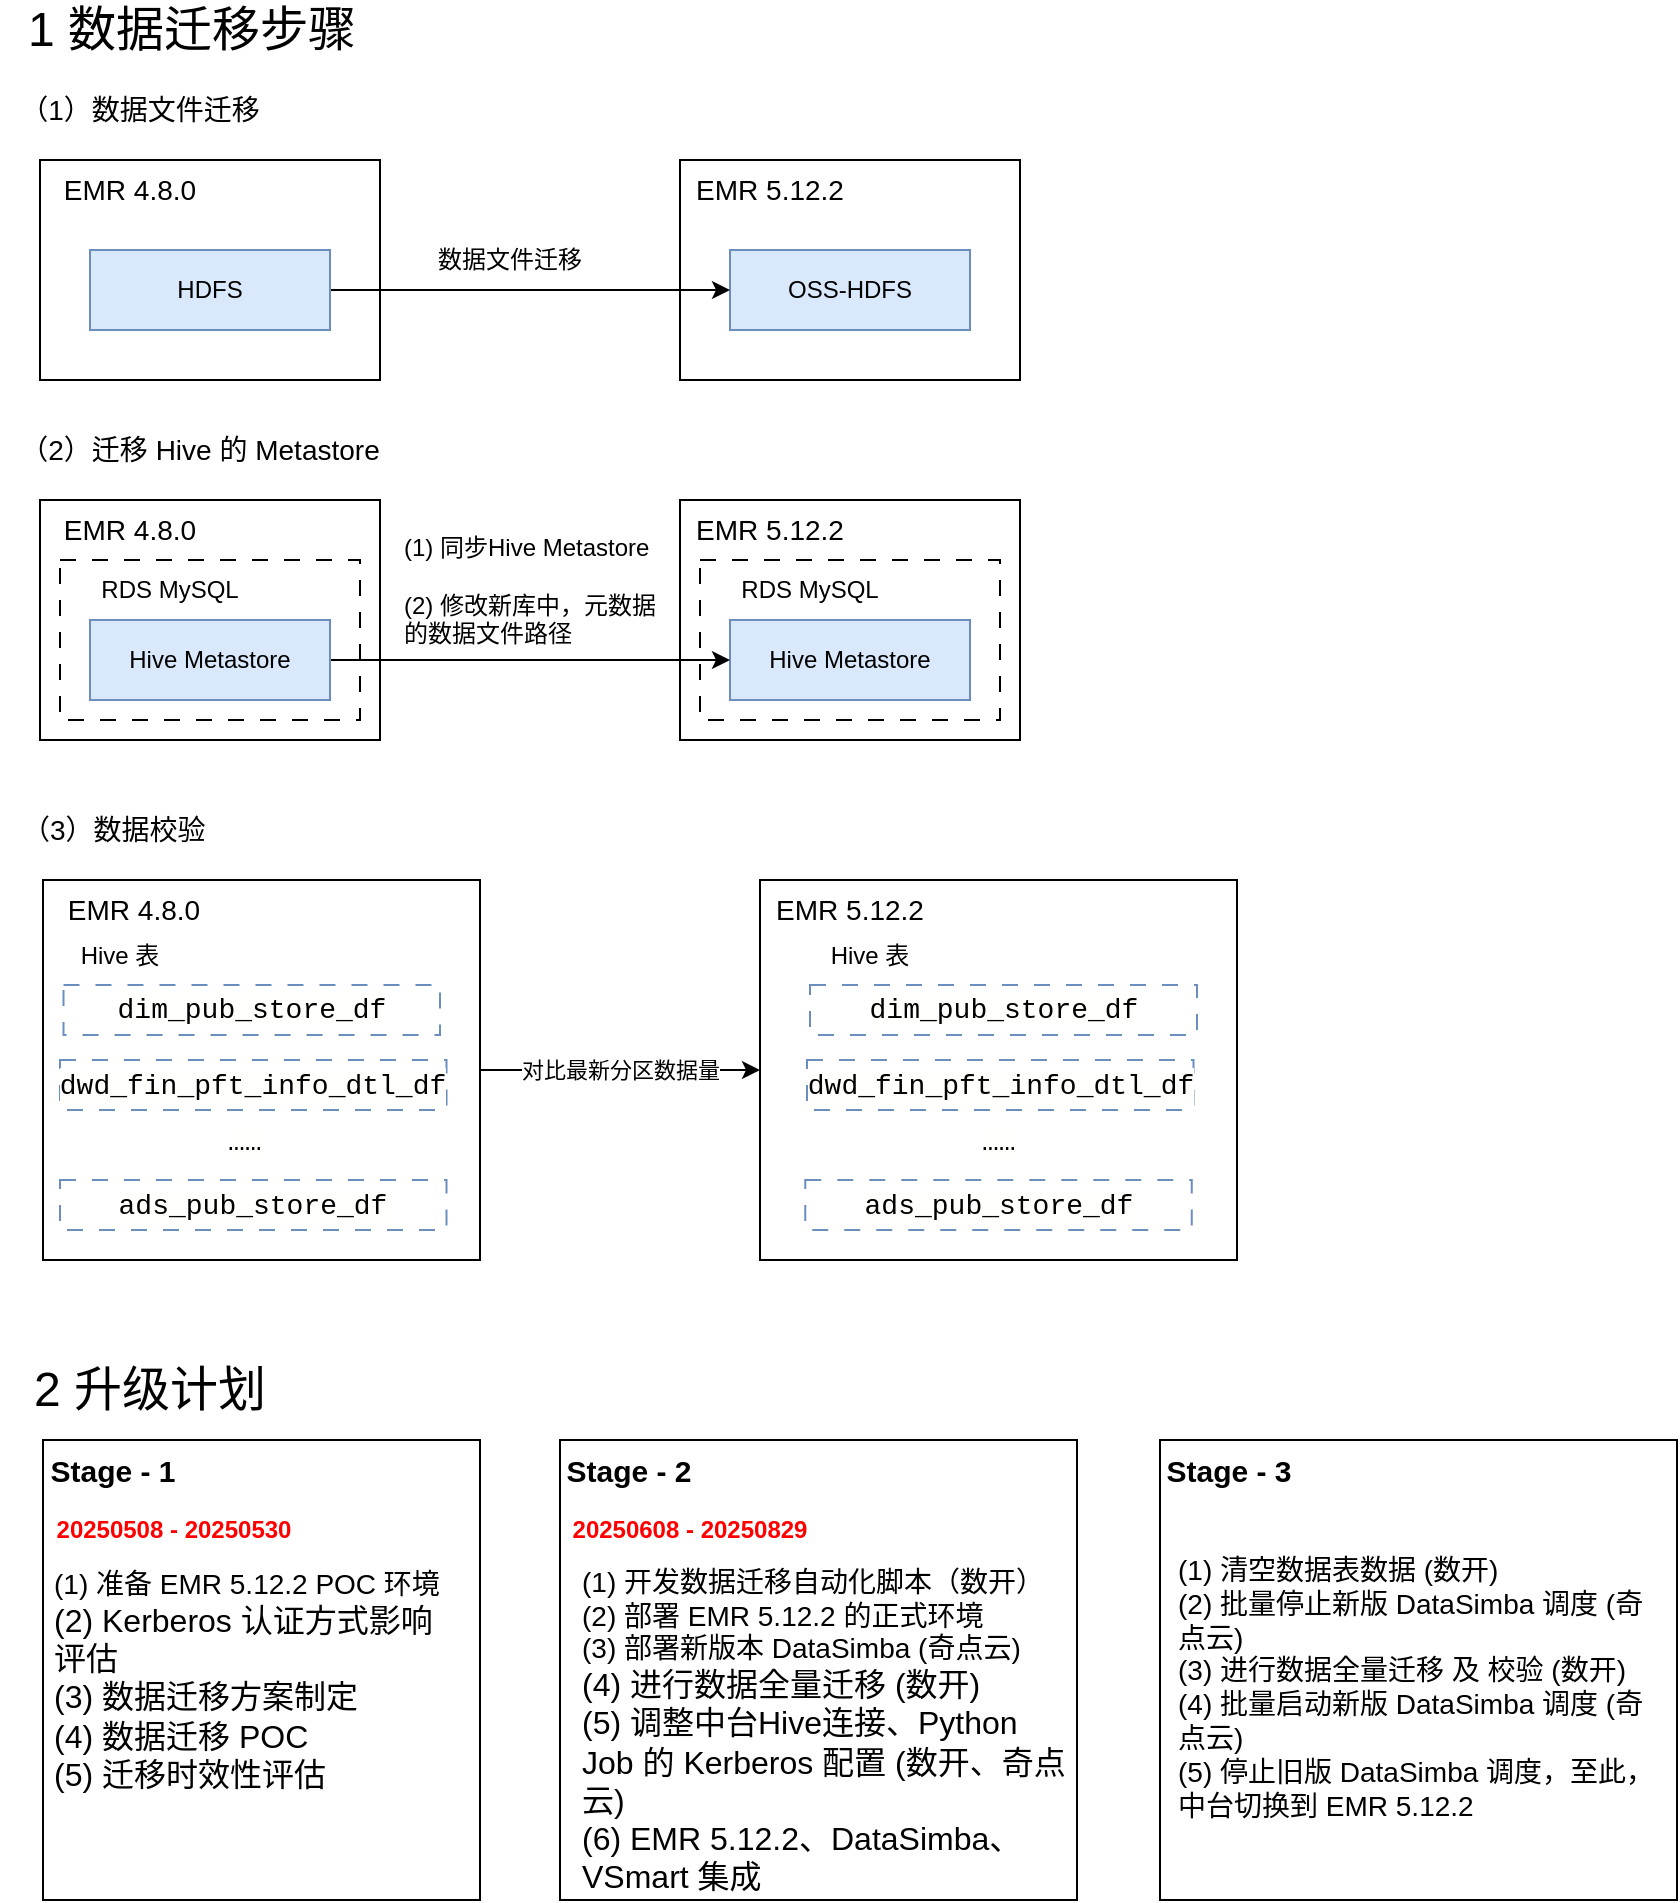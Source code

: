 <mxfile version="27.0.5">
  <diagram name="第 1 页" id="t28L84DK9KnocP4gWBqY">
    <mxGraphModel dx="983" dy="512" grid="1" gridSize="10" guides="1" tooltips="1" connect="1" arrows="1" fold="1" page="1" pageScale="1" pageWidth="827" pageHeight="1169" math="0" shadow="0">
      <root>
        <mxCell id="0" />
        <mxCell id="1" parent="0" />
        <mxCell id="rCgpgmv-2Kc-Fvn80EIz-1" value="&lt;font style=&quot;font-size: 24px;&quot;&gt;&lt;font style=&quot;&quot;&gt;1 数据&lt;/font&gt;迁移步骤&lt;/font&gt;" style="text;strokeColor=none;align=left;fillColor=none;html=1;verticalAlign=middle;whiteSpace=wrap;rounded=0;" vertex="1" parent="1">
          <mxGeometry x="31.63" y="20" width="178.37" height="30" as="geometry" />
        </mxCell>
        <mxCell id="rCgpgmv-2Kc-Fvn80EIz-2" value="" style="rounded=0;whiteSpace=wrap;html=1;" vertex="1" parent="1">
          <mxGeometry x="40" y="100" width="170" height="110" as="geometry" />
        </mxCell>
        <mxCell id="rCgpgmv-2Kc-Fvn80EIz-4" value="&lt;font style=&quot;font-size: 14px;&quot;&gt;（1）数据文件迁移&lt;/font&gt;" style="text;strokeColor=none;align=center;fillColor=none;html=1;verticalAlign=middle;whiteSpace=wrap;rounded=0;" vertex="1" parent="1">
          <mxGeometry x="20" y="60" width="140" height="30" as="geometry" />
        </mxCell>
        <mxCell id="rCgpgmv-2Kc-Fvn80EIz-5" value="" style="rounded=0;whiteSpace=wrap;html=1;" vertex="1" parent="1">
          <mxGeometry x="360" y="100" width="170" height="110" as="geometry" />
        </mxCell>
        <mxCell id="rCgpgmv-2Kc-Fvn80EIz-6" value="OSS-HDFS" style="rounded=0;whiteSpace=wrap;html=1;fillColor=#dae8fc;strokeColor=#6c8ebf;" vertex="1" parent="1">
          <mxGeometry x="385" y="145" width="120" height="40" as="geometry" />
        </mxCell>
        <mxCell id="rCgpgmv-2Kc-Fvn80EIz-8" style="edgeStyle=orthogonalEdgeStyle;rounded=0;orthogonalLoop=1;jettySize=auto;html=1;entryX=0;entryY=0.5;entryDx=0;entryDy=0;" edge="1" parent="1" source="rCgpgmv-2Kc-Fvn80EIz-7" target="rCgpgmv-2Kc-Fvn80EIz-6">
          <mxGeometry relative="1" as="geometry" />
        </mxCell>
        <mxCell id="rCgpgmv-2Kc-Fvn80EIz-7" value="HDFS" style="rounded=0;whiteSpace=wrap;html=1;fillColor=#dae8fc;strokeColor=#6c8ebf;" vertex="1" parent="1">
          <mxGeometry x="65" y="145" width="120" height="40" as="geometry" />
        </mxCell>
        <mxCell id="rCgpgmv-2Kc-Fvn80EIz-9" value="数据文件迁移" style="text;strokeColor=none;align=center;fillColor=none;html=1;verticalAlign=middle;whiteSpace=wrap;rounded=0;" vertex="1" parent="1">
          <mxGeometry x="230" y="135" width="90" height="30" as="geometry" />
        </mxCell>
        <mxCell id="rCgpgmv-2Kc-Fvn80EIz-10" value="&lt;span style=&quot;font-size: 14px;&quot;&gt;EMR 4.8.0&lt;/span&gt;" style="text;strokeColor=none;align=center;fillColor=none;html=1;verticalAlign=middle;whiteSpace=wrap;rounded=0;" vertex="1" parent="1">
          <mxGeometry x="40" y="100" width="90" height="30" as="geometry" />
        </mxCell>
        <mxCell id="rCgpgmv-2Kc-Fvn80EIz-11" value="&lt;span style=&quot;font-size: 14px;&quot;&gt;EMR 5.12.2&lt;/span&gt;" style="text;strokeColor=none;align=center;fillColor=none;html=1;verticalAlign=middle;whiteSpace=wrap;rounded=0;" vertex="1" parent="1">
          <mxGeometry x="360" y="100" width="90" height="30" as="geometry" />
        </mxCell>
        <mxCell id="rCgpgmv-2Kc-Fvn80EIz-12" value="&lt;font style=&quot;font-size: 14px;&quot;&gt;（2）迁移 Hive 的 Metastore&lt;/font&gt;" style="text;strokeColor=none;align=center;fillColor=none;html=1;verticalAlign=middle;whiteSpace=wrap;rounded=0;" vertex="1" parent="1">
          <mxGeometry x="20" y="230" width="200" height="30" as="geometry" />
        </mxCell>
        <mxCell id="rCgpgmv-2Kc-Fvn80EIz-13" value="" style="rounded=0;whiteSpace=wrap;html=1;" vertex="1" parent="1">
          <mxGeometry x="40" y="270" width="170" height="120" as="geometry" />
        </mxCell>
        <mxCell id="rCgpgmv-2Kc-Fvn80EIz-14" value="" style="rounded=0;whiteSpace=wrap;html=1;" vertex="1" parent="1">
          <mxGeometry x="360" y="270" width="170" height="120" as="geometry" />
        </mxCell>
        <mxCell id="rCgpgmv-2Kc-Fvn80EIz-15" value="Hive Metastore" style="rounded=0;whiteSpace=wrap;html=1;fillColor=#dae8fc;strokeColor=#6c8ebf;" vertex="1" parent="1">
          <mxGeometry x="385" y="330" width="120" height="40" as="geometry" />
        </mxCell>
        <mxCell id="rCgpgmv-2Kc-Fvn80EIz-16" style="edgeStyle=orthogonalEdgeStyle;rounded=0;orthogonalLoop=1;jettySize=auto;html=1;entryX=0;entryY=0.5;entryDx=0;entryDy=0;" edge="1" parent="1" source="rCgpgmv-2Kc-Fvn80EIz-17" target="rCgpgmv-2Kc-Fvn80EIz-15">
          <mxGeometry relative="1" as="geometry" />
        </mxCell>
        <mxCell id="rCgpgmv-2Kc-Fvn80EIz-17" value="Hive Metastore" style="rounded=0;whiteSpace=wrap;html=1;fillColor=#dae8fc;strokeColor=#6c8ebf;" vertex="1" parent="1">
          <mxGeometry x="65" y="330" width="120" height="40" as="geometry" />
        </mxCell>
        <mxCell id="rCgpgmv-2Kc-Fvn80EIz-18" value="(1) 同步Hive Metastore&lt;br&gt;&lt;br&gt;(2) 修改新库中，元数据的数据文件路径" style="text;strokeColor=none;align=left;fillColor=none;html=1;verticalAlign=middle;whiteSpace=wrap;rounded=0;" vertex="1" parent="1">
          <mxGeometry x="220" y="300" width="133" height="30" as="geometry" />
        </mxCell>
        <mxCell id="rCgpgmv-2Kc-Fvn80EIz-19" value="&lt;span style=&quot;font-size: 14px;&quot;&gt;EMR 4.8.0&lt;/span&gt;" style="text;strokeColor=none;align=center;fillColor=none;html=1;verticalAlign=middle;whiteSpace=wrap;rounded=0;" vertex="1" parent="1">
          <mxGeometry x="40" y="270" width="90" height="30" as="geometry" />
        </mxCell>
        <mxCell id="rCgpgmv-2Kc-Fvn80EIz-20" value="&lt;span style=&quot;font-size: 14px;&quot;&gt;EMR 5.12.2&lt;/span&gt;" style="text;strokeColor=none;align=center;fillColor=none;html=1;verticalAlign=middle;whiteSpace=wrap;rounded=0;" vertex="1" parent="1">
          <mxGeometry x="360" y="270" width="90" height="30" as="geometry" />
        </mxCell>
        <mxCell id="rCgpgmv-2Kc-Fvn80EIz-21" value="" style="rounded=0;whiteSpace=wrap;html=1;fillColor=none;dashed=1;dashPattern=8 8;" vertex="1" parent="1">
          <mxGeometry x="50" y="300" width="150" height="80" as="geometry" />
        </mxCell>
        <mxCell id="rCgpgmv-2Kc-Fvn80EIz-22" value="" style="rounded=0;whiteSpace=wrap;html=1;fillColor=none;dashed=1;dashPattern=8 8;" vertex="1" parent="1">
          <mxGeometry x="370" y="300" width="150" height="80" as="geometry" />
        </mxCell>
        <mxCell id="rCgpgmv-2Kc-Fvn80EIz-23" value="RDS MySQL" style="text;strokeColor=none;align=center;fillColor=none;html=1;verticalAlign=middle;whiteSpace=wrap;rounded=0;" vertex="1" parent="1">
          <mxGeometry x="60" y="300" width="90" height="30" as="geometry" />
        </mxCell>
        <mxCell id="rCgpgmv-2Kc-Fvn80EIz-24" value="RDS MySQL" style="text;strokeColor=none;align=center;fillColor=none;html=1;verticalAlign=middle;whiteSpace=wrap;rounded=0;" vertex="1" parent="1">
          <mxGeometry x="380" y="300" width="90" height="30" as="geometry" />
        </mxCell>
        <mxCell id="rCgpgmv-2Kc-Fvn80EIz-26" value="&lt;font style=&quot;font-size: 14px;&quot;&gt;（3）数据校验&lt;/font&gt;" style="text;strokeColor=none;align=left;fillColor=none;html=1;verticalAlign=middle;whiteSpace=wrap;rounded=0;" vertex="1" parent="1">
          <mxGeometry x="29" y="420" width="101" height="30" as="geometry" />
        </mxCell>
        <mxCell id="rCgpgmv-2Kc-Fvn80EIz-46" style="edgeStyle=orthogonalEdgeStyle;rounded=0;orthogonalLoop=1;jettySize=auto;html=1;entryX=0;entryY=0.5;entryDx=0;entryDy=0;" edge="1" parent="1" source="rCgpgmv-2Kc-Fvn80EIz-27" target="rCgpgmv-2Kc-Fvn80EIz-28">
          <mxGeometry relative="1" as="geometry" />
        </mxCell>
        <mxCell id="rCgpgmv-2Kc-Fvn80EIz-47" value="对比最新分区数据量" style="edgeLabel;html=1;align=center;verticalAlign=middle;resizable=0;points=[];" vertex="1" connectable="0" parent="rCgpgmv-2Kc-Fvn80EIz-46">
          <mxGeometry x="-0.175" y="-2" relative="1" as="geometry">
            <mxPoint x="12" y="-2" as="offset" />
          </mxGeometry>
        </mxCell>
        <mxCell id="rCgpgmv-2Kc-Fvn80EIz-27" value="" style="rounded=0;whiteSpace=wrap;html=1;" vertex="1" parent="1">
          <mxGeometry x="41.5" y="460" width="218.5" height="190" as="geometry" />
        </mxCell>
        <mxCell id="rCgpgmv-2Kc-Fvn80EIz-28" value="" style="rounded=0;whiteSpace=wrap;html=1;" vertex="1" parent="1">
          <mxGeometry x="400" y="460" width="238.5" height="190" as="geometry" />
        </mxCell>
        <mxCell id="rCgpgmv-2Kc-Fvn80EIz-29" value="&lt;div style=&quot;background-color: rgb(255, 255, 254); font-family: Consolas, &amp;quot;Courier New&amp;quot;, monospace; font-size: 14px; line-height: 19px; white-space: pre;&quot;&gt;dim_pub_store_df&lt;/div&gt;" style="rounded=0;whiteSpace=wrap;html=1;fillColor=none;strokeColor=#6c8ebf;dashed=1;dashPattern=8 8;" vertex="1" parent="1">
          <mxGeometry x="425" y="512.5" width="193.5" height="25" as="geometry" />
        </mxCell>
        <mxCell id="rCgpgmv-2Kc-Fvn80EIz-31" value="&lt;div style=&quot;background-color: rgb(255, 255, 254); font-family: Consolas, &amp;quot;Courier New&amp;quot;, monospace; font-size: 14px; line-height: 19px; white-space: pre;&quot;&gt;dim_pub_store_df&lt;/div&gt;" style="rounded=0;whiteSpace=wrap;html=1;fillColor=none;strokeColor=#6c8ebf;dashed=1;dashPattern=8 8;" vertex="1" parent="1">
          <mxGeometry x="51.75" y="512.5" width="188.25" height="25" as="geometry" />
        </mxCell>
        <mxCell id="rCgpgmv-2Kc-Fvn80EIz-33" value="&lt;span style=&quot;font-size: 14px;&quot;&gt;EMR 4.8.0&lt;/span&gt;" style="text;strokeColor=none;align=center;fillColor=none;html=1;verticalAlign=middle;whiteSpace=wrap;rounded=0;" vertex="1" parent="1">
          <mxGeometry x="41.5" y="460" width="90" height="30" as="geometry" />
        </mxCell>
        <mxCell id="rCgpgmv-2Kc-Fvn80EIz-34" value="&lt;span style=&quot;font-size: 14px;&quot;&gt;EMR 5.12.2&lt;/span&gt;" style="text;strokeColor=none;align=center;fillColor=none;html=1;verticalAlign=middle;whiteSpace=wrap;rounded=0;" vertex="1" parent="1">
          <mxGeometry x="400" y="460" width="90" height="30" as="geometry" />
        </mxCell>
        <mxCell id="rCgpgmv-2Kc-Fvn80EIz-35" value="&lt;div style=&quot;color: rgb(0, 0, 0); background-color: rgb(255, 255, 254); font-family: Consolas, &amp;quot;Courier New&amp;quot;, monospace; font-weight: normal; font-size: 14px; line-height: 19px; white-space: pre;&quot;&gt;&lt;div&gt;&lt;span style=&quot;color: rgb(0, 0, 0);&quot;&gt;……&lt;/span&gt;&lt;/div&gt;&lt;/div&gt;" style="text;whiteSpace=wrap;html=1;" vertex="1" parent="1">
          <mxGeometry x="131.63" y="575" width="30" height="40" as="geometry" />
        </mxCell>
        <mxCell id="rCgpgmv-2Kc-Fvn80EIz-36" value="&lt;div style=&quot;background-color: rgb(255, 255, 254); font-family: Consolas, &amp;quot;Courier New&amp;quot;, monospace; font-size: 14px; line-height: 19px; white-space: pre;&quot;&gt;&lt;span style=&quot;text-align: left;&quot;&gt;dwd_fin_pft_info_dtl_df&lt;/span&gt;&lt;/div&gt;" style="rounded=0;html=1;fillColor=none;strokeColor=#6c8ebf;dashed=1;dashPattern=8 8;whiteSpace=wrap;" vertex="1" parent="1">
          <mxGeometry x="50" y="550" width="193.25" height="25" as="geometry" />
        </mxCell>
        <mxCell id="rCgpgmv-2Kc-Fvn80EIz-38" value="&lt;div style=&quot;background-color: rgb(255, 255, 254); font-family: Consolas, &amp;quot;Courier New&amp;quot;, monospace; font-size: 14px; line-height: 19px; white-space: pre;&quot;&gt;&lt;span style=&quot;text-align: left;&quot;&gt;dwd_fin_pft_info_dtl_df&lt;/span&gt;&lt;/div&gt;" style="rounded=0;html=1;fillColor=none;strokeColor=#6c8ebf;dashed=1;dashPattern=8 8;whiteSpace=wrap;" vertex="1" parent="1">
          <mxGeometry x="423.5" y="550" width="193.25" height="25" as="geometry" />
        </mxCell>
        <mxCell id="rCgpgmv-2Kc-Fvn80EIz-40" value="&lt;div style=&quot;color: rgb(0, 0, 0); background-color: rgb(255, 255, 254); font-family: Consolas, &amp;quot;Courier New&amp;quot;, monospace; font-weight: normal; font-size: 14px; line-height: 19px; white-space: pre;&quot;&gt;&lt;div&gt;&lt;span style=&quot;color: rgb(0, 0, 0);&quot;&gt;……&lt;/span&gt;&lt;/div&gt;&lt;/div&gt;" style="text;whiteSpace=wrap;html=1;" vertex="1" parent="1">
          <mxGeometry x="508.5" y="575" width="30" height="40" as="geometry" />
        </mxCell>
        <mxCell id="rCgpgmv-2Kc-Fvn80EIz-41" value="&lt;div style=&quot;background-color: rgb(255, 255, 254); font-family: Consolas, &amp;quot;Courier New&amp;quot;, monospace; font-size: 14px; line-height: 19px; white-space: pre;&quot;&gt;&lt;div style=&quot;line-height: 19px;&quot;&gt;&lt;div style=&quot;line-height: 19px;&quot;&gt;ads_pub_store_df&lt;/div&gt;&lt;/div&gt;&lt;/div&gt;" style="rounded=0;html=1;fillColor=none;strokeColor=#6c8ebf;dashed=1;dashPattern=8 8;whiteSpace=wrap;" vertex="1" parent="1">
          <mxGeometry x="50" y="610" width="193.25" height="25" as="geometry" />
        </mxCell>
        <mxCell id="rCgpgmv-2Kc-Fvn80EIz-42" value="&lt;div style=&quot;background-color: rgb(255, 255, 254); font-family: Consolas, &amp;quot;Courier New&amp;quot;, monospace; font-size: 14px; line-height: 19px; white-space: pre;&quot;&gt;&lt;div style=&quot;line-height: 19px;&quot;&gt;ads_pub_store_df&lt;/div&gt;&lt;/div&gt;" style="rounded=0;html=1;fillColor=none;strokeColor=#6c8ebf;dashed=1;dashPattern=8 8;whiteSpace=wrap;" vertex="1" parent="1">
          <mxGeometry x="422.63" y="610" width="193.25" height="25" as="geometry" />
        </mxCell>
        <mxCell id="rCgpgmv-2Kc-Fvn80EIz-43" value="Hive 表" style="text;strokeColor=none;align=center;fillColor=none;html=1;verticalAlign=middle;whiteSpace=wrap;rounded=0;" vertex="1" parent="1">
          <mxGeometry x="49.5" y="482.5" width="60" height="30" as="geometry" />
        </mxCell>
        <mxCell id="rCgpgmv-2Kc-Fvn80EIz-44" value="Hive 表" style="text;strokeColor=none;align=center;fillColor=none;html=1;verticalAlign=middle;whiteSpace=wrap;rounded=0;" vertex="1" parent="1">
          <mxGeometry x="425" y="482.5" width="60" height="30" as="geometry" />
        </mxCell>
        <mxCell id="rCgpgmv-2Kc-Fvn80EIz-48" value="&lt;font style=&quot;font-size: 24px;&quot;&gt;&lt;font style=&quot;&quot;&gt;2 &lt;/font&gt;&lt;font style=&quot;&quot;&gt;升级计划&lt;/font&gt;&lt;/font&gt;" style="text;strokeColor=none;align=left;fillColor=none;html=1;verticalAlign=middle;whiteSpace=wrap;rounded=0;" vertex="1" parent="1">
          <mxGeometry x="35" y="700" width="135" height="30" as="geometry" />
        </mxCell>
        <mxCell id="rCgpgmv-2Kc-Fvn80EIz-49" value="" style="rounded=0;whiteSpace=wrap;html=1;" vertex="1" parent="1">
          <mxGeometry x="41.5" y="740" width="218.5" height="230" as="geometry" />
        </mxCell>
        <mxCell id="rCgpgmv-2Kc-Fvn80EIz-50" value="Stage - 1" style="text;strokeColor=none;align=center;fillColor=none;html=1;verticalAlign=middle;whiteSpace=wrap;rounded=0;fontStyle=1;fontSize=15;" vertex="1" parent="1">
          <mxGeometry x="41.5" y="740" width="68.5" height="30" as="geometry" />
        </mxCell>
        <mxCell id="rCgpgmv-2Kc-Fvn80EIz-51" value="&lt;font style=&quot;font-size: 14px;&quot;&gt;(1) 准备 EMR 5.12.2 POC 环境&lt;/font&gt;&lt;div&gt;&lt;font size=&quot;3&quot; style=&quot;&quot;&gt;(2) Kerberos 认证方式影响评估&lt;br&gt;(3) 数据迁移方案制定&lt;/font&gt;&lt;div&gt;&lt;font size=&quot;3&quot;&gt;(4) 数据迁移 POC&lt;/font&gt;&lt;/div&gt;&lt;div&gt;&lt;font size=&quot;3&quot;&gt;(5) 迁移时效性评估&lt;/font&gt;&lt;/div&gt;&lt;/div&gt;" style="rounded=0;whiteSpace=wrap;html=1;align=left;fillColor=none;strokeColor=none;" vertex="1" parent="1">
          <mxGeometry x="45.38" y="790" width="202.5" height="140" as="geometry" />
        </mxCell>
        <mxCell id="rCgpgmv-2Kc-Fvn80EIz-52" value="&lt;b&gt;&lt;font style=&quot;color: rgb(255, 0, 0);&quot;&gt;20250508 - 20250530&lt;/font&gt;&lt;/b&gt;" style="text;strokeColor=none;align=center;fillColor=none;html=1;verticalAlign=middle;whiteSpace=wrap;rounded=0;" vertex="1" parent="1">
          <mxGeometry x="41.5" y="770" width="130" height="30" as="geometry" />
        </mxCell>
        <mxCell id="rCgpgmv-2Kc-Fvn80EIz-53" value="" style="rounded=0;whiteSpace=wrap;html=1;" vertex="1" parent="1">
          <mxGeometry x="300" y="740" width="258.5" height="230" as="geometry" />
        </mxCell>
        <mxCell id="rCgpgmv-2Kc-Fvn80EIz-54" value="Stage - 2" style="text;strokeColor=none;align=center;fillColor=none;html=1;verticalAlign=middle;whiteSpace=wrap;rounded=0;fontStyle=1;fontSize=15;" vertex="1" parent="1">
          <mxGeometry x="300" y="740" width="68.5" height="30" as="geometry" />
        </mxCell>
        <mxCell id="rCgpgmv-2Kc-Fvn80EIz-55" value="&lt;font style=&quot;font-size: 14px;&quot;&gt;(1) 开发数据迁移自动化脚本（数开）&lt;/font&gt;&lt;div&gt;&lt;font style=&quot;font-size: 14px;&quot;&gt;(2) 部署 EMR 5.12.2 的正式环境&lt;br&gt;(3) 部署新版本 DataSimba (奇点云)&lt;/font&gt;&lt;div&gt;&lt;font size=&quot;3&quot;&gt;(4) 进行数据全量迁移 (数开)&lt;/font&gt;&lt;/div&gt;&lt;div&gt;&lt;font size=&quot;3&quot;&gt;(5) 调整中台Hive连接、Python Job 的 Kerberos 配置 (数开、奇点云)&lt;/font&gt;&lt;/div&gt;&lt;/div&gt;&lt;div&gt;&lt;font size=&quot;3&quot;&gt;(6) EMR 5.12.2、DataSimba、VSmart 集成&lt;/font&gt;&lt;/div&gt;" style="rounded=0;whiteSpace=wrap;html=1;align=left;fillColor=none;strokeColor=none;" vertex="1" parent="1">
          <mxGeometry x="308.5" y="820" width="245.38" height="130" as="geometry" />
        </mxCell>
        <mxCell id="rCgpgmv-2Kc-Fvn80EIz-56" value="&lt;b&gt;&lt;font style=&quot;color: rgb(255, 0, 0);&quot;&gt;20250608 - 20250829&lt;/font&gt;&lt;/b&gt;" style="text;strokeColor=none;align=center;fillColor=none;html=1;verticalAlign=middle;whiteSpace=wrap;rounded=0;" vertex="1" parent="1">
          <mxGeometry x="300" y="770" width="130" height="30" as="geometry" />
        </mxCell>
        <mxCell id="rCgpgmv-2Kc-Fvn80EIz-57" value="" style="rounded=0;whiteSpace=wrap;html=1;" vertex="1" parent="1">
          <mxGeometry x="600" y="740" width="258.5" height="230" as="geometry" />
        </mxCell>
        <mxCell id="rCgpgmv-2Kc-Fvn80EIz-58" value="Stage - 3" style="text;strokeColor=none;align=center;fillColor=none;html=1;verticalAlign=middle;whiteSpace=wrap;rounded=0;fontStyle=1;fontSize=15;" vertex="1" parent="1">
          <mxGeometry x="600" y="740" width="68.5" height="30" as="geometry" />
        </mxCell>
        <mxCell id="rCgpgmv-2Kc-Fvn80EIz-59" value="&lt;span style=&quot;font-size: 14px;&quot;&gt;(1) 清空数据表数据 (数开)&lt;/span&gt;&lt;div&gt;&lt;span style=&quot;font-size: 14px;&quot;&gt;(2) 批量停止新版 DataSimba 调度 (奇点云)&lt;/span&gt;&lt;/div&gt;&lt;div&gt;&lt;span style=&quot;font-size: 14px;&quot;&gt;(3) 进行数据全量迁移 及 校验 (数开)&lt;/span&gt;&lt;/div&gt;&lt;div&gt;&lt;span style=&quot;font-size: 14px;&quot;&gt;(4) 批量启动新版 DataSimba 调度 (奇点云)&lt;br&gt;&lt;/span&gt;&lt;/div&gt;&lt;div&gt;&lt;span style=&quot;font-size: 14px;&quot;&gt;(5) 停止旧版 DataSimba 调度，至此，中台切换到 EMR 5.12.2&lt;/span&gt;&lt;/div&gt;" style="rounded=0;whiteSpace=wrap;html=1;align=left;fillColor=none;strokeColor=none;verticalAlign=top;" vertex="1" parent="1">
          <mxGeometry x="606.56" y="790" width="245.38" height="130" as="geometry" />
        </mxCell>
      </root>
    </mxGraphModel>
  </diagram>
</mxfile>

